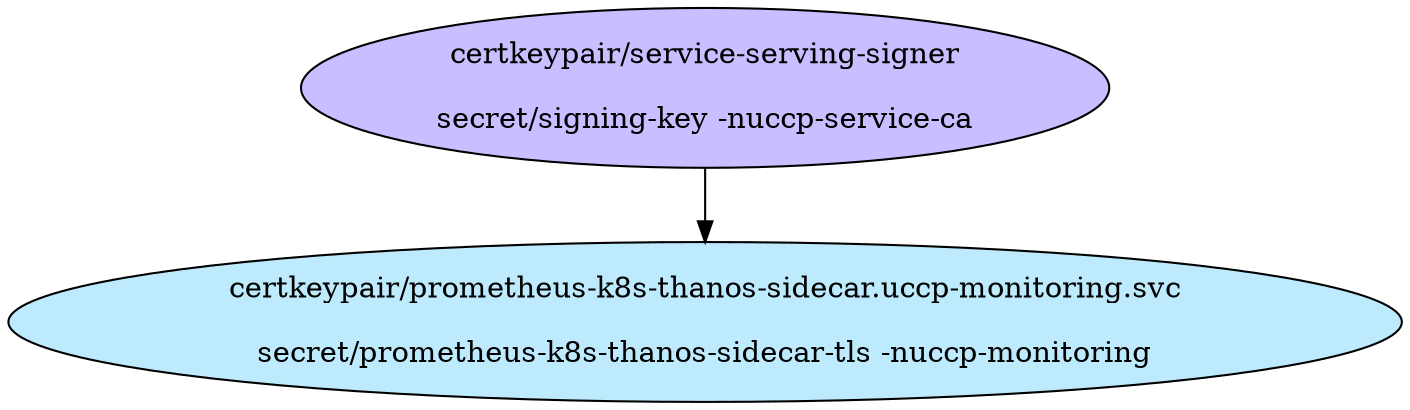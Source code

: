 digraph "Local Certificate" {
  // Node definitions.
  1 [
    label="certkeypair/service-serving-signer\n\nsecret/signing-key -nuccp-service-ca\n"
    style=filled
    fillcolor="#c7bfff"
  ];
  31 [
    label="certkeypair/prometheus-k8s-thanos-sidecar.uccp-monitoring.svc\n\nsecret/prometheus-k8s-thanos-sidecar-tls -nuccp-monitoring\n"
    style=filled
    fillcolor="#bdebfd"
  ];

  // Edge definitions.
  1 -> 31;
}